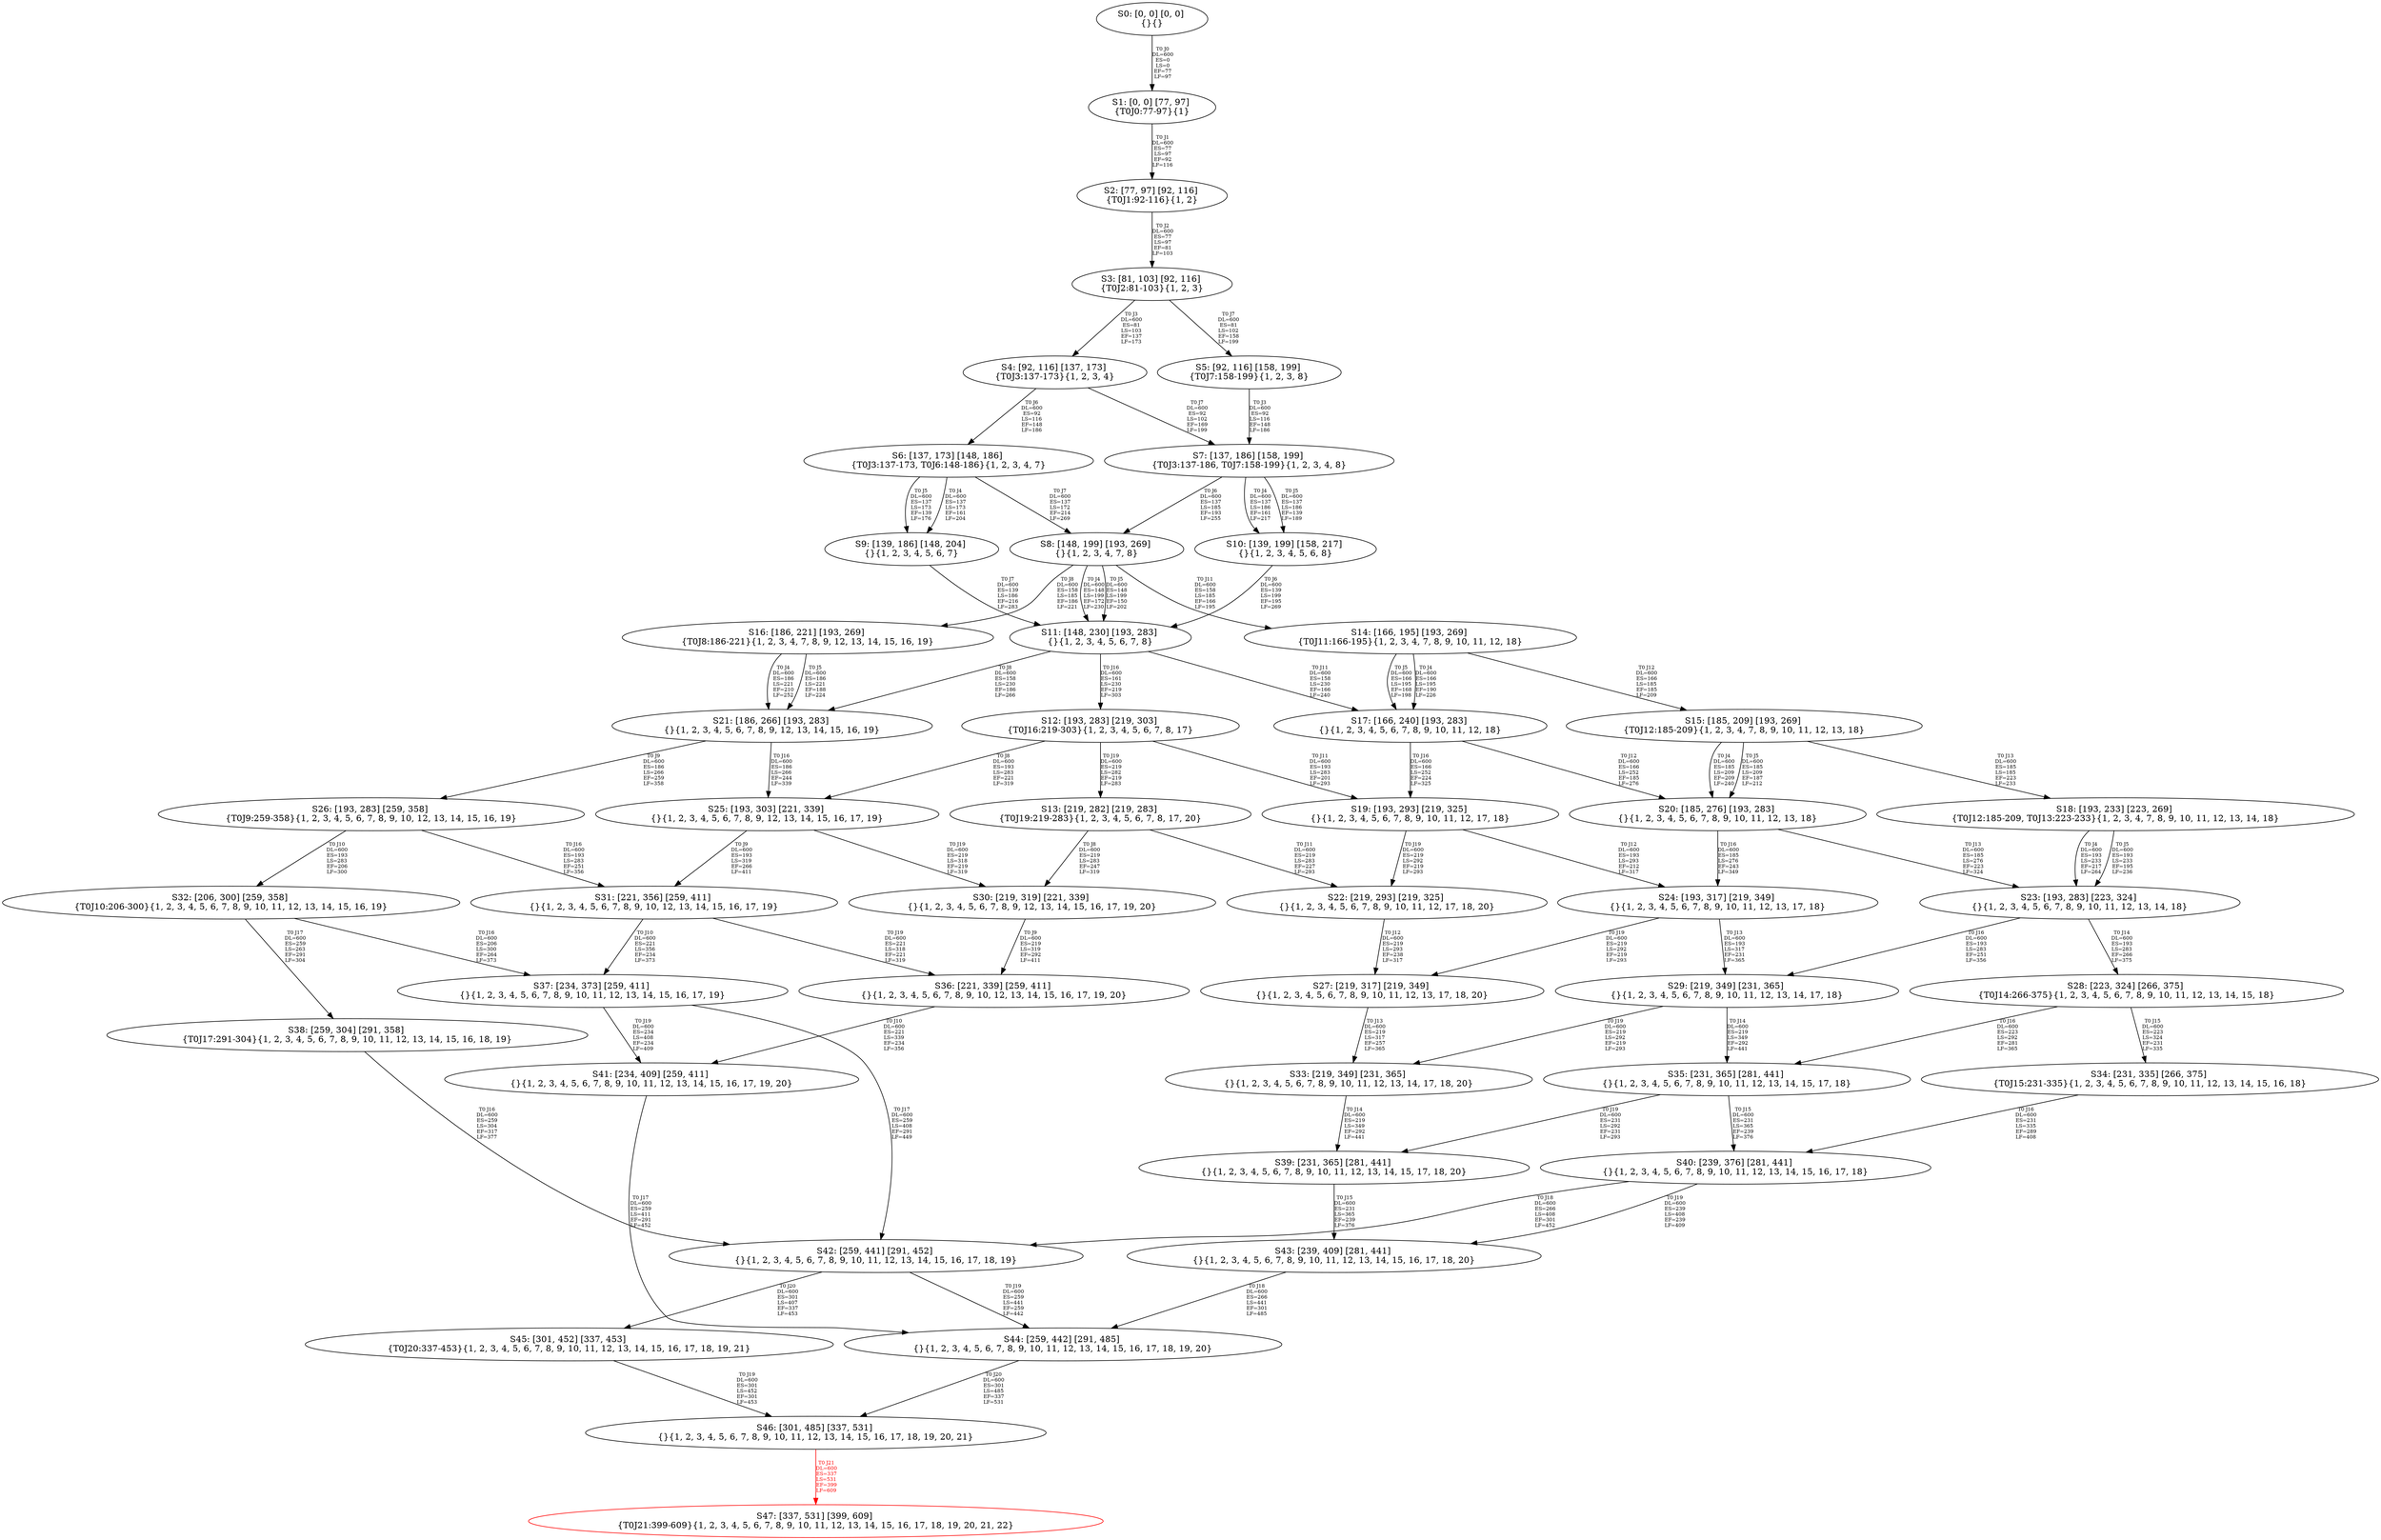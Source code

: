 digraph {
	S0[label="S0: [0, 0] [0, 0] \n{}{}"];
	S1[label="S1: [0, 0] [77, 97] \n{T0J0:77-97}{1}"];
	S2[label="S2: [77, 97] [92, 116] \n{T0J1:92-116}{1, 2}"];
	S3[label="S3: [81, 103] [92, 116] \n{T0J2:81-103}{1, 2, 3}"];
	S4[label="S4: [92, 116] [137, 173] \n{T0J3:137-173}{1, 2, 3, 4}"];
	S5[label="S5: [92, 116] [158, 199] \n{T0J7:158-199}{1, 2, 3, 8}"];
	S6[label="S6: [137, 173] [148, 186] \n{T0J3:137-173, T0J6:148-186}{1, 2, 3, 4, 7}"];
	S7[label="S7: [137, 186] [158, 199] \n{T0J3:137-186, T0J7:158-199}{1, 2, 3, 4, 8}"];
	S8[label="S8: [148, 199] [193, 269] \n{}{1, 2, 3, 4, 7, 8}"];
	S9[label="S9: [139, 186] [148, 204] \n{}{1, 2, 3, 4, 5, 6, 7}"];
	S10[label="S10: [139, 199] [158, 217] \n{}{1, 2, 3, 4, 5, 6, 8}"];
	S11[label="S11: [148, 230] [193, 283] \n{}{1, 2, 3, 4, 5, 6, 7, 8}"];
	S12[label="S12: [193, 283] [219, 303] \n{T0J16:219-303}{1, 2, 3, 4, 5, 6, 7, 8, 17}"];
	S13[label="S13: [219, 282] [219, 283] \n{T0J19:219-283}{1, 2, 3, 4, 5, 6, 7, 8, 17, 20}"];
	S14[label="S14: [166, 195] [193, 269] \n{T0J11:166-195}{1, 2, 3, 4, 7, 8, 9, 10, 11, 12, 18}"];
	S15[label="S15: [185, 209] [193, 269] \n{T0J12:185-209}{1, 2, 3, 4, 7, 8, 9, 10, 11, 12, 13, 18}"];
	S16[label="S16: [186, 221] [193, 269] \n{T0J8:186-221}{1, 2, 3, 4, 7, 8, 9, 12, 13, 14, 15, 16, 19}"];
	S17[label="S17: [166, 240] [193, 283] \n{}{1, 2, 3, 4, 5, 6, 7, 8, 9, 10, 11, 12, 18}"];
	S18[label="S18: [193, 233] [223, 269] \n{T0J12:185-209, T0J13:223-233}{1, 2, 3, 4, 7, 8, 9, 10, 11, 12, 13, 14, 18}"];
	S19[label="S19: [193, 293] [219, 325] \n{}{1, 2, 3, 4, 5, 6, 7, 8, 9, 10, 11, 12, 17, 18}"];
	S20[label="S20: [185, 276] [193, 283] \n{}{1, 2, 3, 4, 5, 6, 7, 8, 9, 10, 11, 12, 13, 18}"];
	S21[label="S21: [186, 266] [193, 283] \n{}{1, 2, 3, 4, 5, 6, 7, 8, 9, 12, 13, 14, 15, 16, 19}"];
	S22[label="S22: [219, 293] [219, 325] \n{}{1, 2, 3, 4, 5, 6, 7, 8, 9, 10, 11, 12, 17, 18, 20}"];
	S23[label="S23: [193, 283] [223, 324] \n{}{1, 2, 3, 4, 5, 6, 7, 8, 9, 10, 11, 12, 13, 14, 18}"];
	S24[label="S24: [193, 317] [219, 349] \n{}{1, 2, 3, 4, 5, 6, 7, 8, 9, 10, 11, 12, 13, 17, 18}"];
	S25[label="S25: [193, 303] [221, 339] \n{}{1, 2, 3, 4, 5, 6, 7, 8, 9, 12, 13, 14, 15, 16, 17, 19}"];
	S26[label="S26: [193, 283] [259, 358] \n{T0J9:259-358}{1, 2, 3, 4, 5, 6, 7, 8, 9, 10, 12, 13, 14, 15, 16, 19}"];
	S27[label="S27: [219, 317] [219, 349] \n{}{1, 2, 3, 4, 5, 6, 7, 8, 9, 10, 11, 12, 13, 17, 18, 20}"];
	S28[label="S28: [223, 324] [266, 375] \n{T0J14:266-375}{1, 2, 3, 4, 5, 6, 7, 8, 9, 10, 11, 12, 13, 14, 15, 18}"];
	S29[label="S29: [219, 349] [231, 365] \n{}{1, 2, 3, 4, 5, 6, 7, 8, 9, 10, 11, 12, 13, 14, 17, 18}"];
	S30[label="S30: [219, 319] [221, 339] \n{}{1, 2, 3, 4, 5, 6, 7, 8, 9, 12, 13, 14, 15, 16, 17, 19, 20}"];
	S31[label="S31: [221, 356] [259, 411] \n{}{1, 2, 3, 4, 5, 6, 7, 8, 9, 10, 12, 13, 14, 15, 16, 17, 19}"];
	S32[label="S32: [206, 300] [259, 358] \n{T0J10:206-300}{1, 2, 3, 4, 5, 6, 7, 8, 9, 10, 11, 12, 13, 14, 15, 16, 19}"];
	S33[label="S33: [219, 349] [231, 365] \n{}{1, 2, 3, 4, 5, 6, 7, 8, 9, 10, 11, 12, 13, 14, 17, 18, 20}"];
	S34[label="S34: [231, 335] [266, 375] \n{T0J15:231-335}{1, 2, 3, 4, 5, 6, 7, 8, 9, 10, 11, 12, 13, 14, 15, 16, 18}"];
	S35[label="S35: [231, 365] [281, 441] \n{}{1, 2, 3, 4, 5, 6, 7, 8, 9, 10, 11, 12, 13, 14, 15, 17, 18}"];
	S36[label="S36: [221, 339] [259, 411] \n{}{1, 2, 3, 4, 5, 6, 7, 8, 9, 10, 12, 13, 14, 15, 16, 17, 19, 20}"];
	S37[label="S37: [234, 373] [259, 411] \n{}{1, 2, 3, 4, 5, 6, 7, 8, 9, 10, 11, 12, 13, 14, 15, 16, 17, 19}"];
	S38[label="S38: [259, 304] [291, 358] \n{T0J17:291-304}{1, 2, 3, 4, 5, 6, 7, 8, 9, 10, 11, 12, 13, 14, 15, 16, 18, 19}"];
	S39[label="S39: [231, 365] [281, 441] \n{}{1, 2, 3, 4, 5, 6, 7, 8, 9, 10, 11, 12, 13, 14, 15, 17, 18, 20}"];
	S40[label="S40: [239, 376] [281, 441] \n{}{1, 2, 3, 4, 5, 6, 7, 8, 9, 10, 11, 12, 13, 14, 15, 16, 17, 18}"];
	S41[label="S41: [234, 409] [259, 411] \n{}{1, 2, 3, 4, 5, 6, 7, 8, 9, 10, 11, 12, 13, 14, 15, 16, 17, 19, 20}"];
	S42[label="S42: [259, 441] [291, 452] \n{}{1, 2, 3, 4, 5, 6, 7, 8, 9, 10, 11, 12, 13, 14, 15, 16, 17, 18, 19}"];
	S43[label="S43: [239, 409] [281, 441] \n{}{1, 2, 3, 4, 5, 6, 7, 8, 9, 10, 11, 12, 13, 14, 15, 16, 17, 18, 20}"];
	S44[label="S44: [259, 442] [291, 485] \n{}{1, 2, 3, 4, 5, 6, 7, 8, 9, 10, 11, 12, 13, 14, 15, 16, 17, 18, 19, 20}"];
	S45[label="S45: [301, 452] [337, 453] \n{T0J20:337-453}{1, 2, 3, 4, 5, 6, 7, 8, 9, 10, 11, 12, 13, 14, 15, 16, 17, 18, 19, 21}"];
	S46[label="S46: [301, 485] [337, 531] \n{}{1, 2, 3, 4, 5, 6, 7, 8, 9, 10, 11, 12, 13, 14, 15, 16, 17, 18, 19, 20, 21}"];
	S47[label="S47: [337, 531] [399, 609] \n{T0J21:399-609}{1, 2, 3, 4, 5, 6, 7, 8, 9, 10, 11, 12, 13, 14, 15, 16, 17, 18, 19, 20, 21, 22}"];
	S0 -> S1[label="T0 J0\nDL=600\nES=0\nLS=0\nEF=77\nLF=97",fontsize=8];
	S1 -> S2[label="T0 J1\nDL=600\nES=77\nLS=97\nEF=92\nLF=116",fontsize=8];
	S2 -> S3[label="T0 J2\nDL=600\nES=77\nLS=97\nEF=81\nLF=103",fontsize=8];
	S3 -> S4[label="T0 J3\nDL=600\nES=81\nLS=103\nEF=137\nLF=173",fontsize=8];
	S3 -> S5[label="T0 J7\nDL=600\nES=81\nLS=102\nEF=158\nLF=199",fontsize=8];
	S4 -> S6[label="T0 J6\nDL=600\nES=92\nLS=116\nEF=148\nLF=186",fontsize=8];
	S4 -> S7[label="T0 J7\nDL=600\nES=92\nLS=102\nEF=169\nLF=199",fontsize=8];
	S5 -> S7[label="T0 J3\nDL=600\nES=92\nLS=116\nEF=148\nLF=186",fontsize=8];
	S6 -> S9[label="T0 J4\nDL=600\nES=137\nLS=173\nEF=161\nLF=204",fontsize=8];
	S6 -> S9[label="T0 J5\nDL=600\nES=137\nLS=173\nEF=139\nLF=176",fontsize=8];
	S6 -> S8[label="T0 J7\nDL=600\nES=137\nLS=172\nEF=214\nLF=269",fontsize=8];
	S7 -> S10[label="T0 J4\nDL=600\nES=137\nLS=186\nEF=161\nLF=217",fontsize=8];
	S7 -> S10[label="T0 J5\nDL=600\nES=137\nLS=186\nEF=139\nLF=189",fontsize=8];
	S7 -> S8[label="T0 J6\nDL=600\nES=137\nLS=185\nEF=193\nLF=255",fontsize=8];
	S8 -> S11[label="T0 J4\nDL=600\nES=148\nLS=199\nEF=172\nLF=230",fontsize=8];
	S8 -> S11[label="T0 J5\nDL=600\nES=148\nLS=199\nEF=150\nLF=202",fontsize=8];
	S8 -> S16[label="T0 J8\nDL=600\nES=158\nLS=185\nEF=186\nLF=221",fontsize=8];
	S8 -> S14[label="T0 J11\nDL=600\nES=158\nLS=185\nEF=166\nLF=195",fontsize=8];
	S9 -> S11[label="T0 J7\nDL=600\nES=139\nLS=186\nEF=216\nLF=283",fontsize=8];
	S10 -> S11[label="T0 J6\nDL=600\nES=139\nLS=199\nEF=195\nLF=269",fontsize=8];
	S11 -> S21[label="T0 J8\nDL=600\nES=158\nLS=230\nEF=186\nLF=266",fontsize=8];
	S11 -> S17[label="T0 J11\nDL=600\nES=158\nLS=230\nEF=166\nLF=240",fontsize=8];
	S11 -> S12[label="T0 J16\nDL=600\nES=161\nLS=230\nEF=219\nLF=303",fontsize=8];
	S12 -> S25[label="T0 J8\nDL=600\nES=193\nLS=283\nEF=221\nLF=319",fontsize=8];
	S12 -> S19[label="T0 J11\nDL=600\nES=193\nLS=283\nEF=201\nLF=293",fontsize=8];
	S12 -> S13[label="T0 J19\nDL=600\nES=219\nLS=282\nEF=219\nLF=283",fontsize=8];
	S13 -> S30[label="T0 J8\nDL=600\nES=219\nLS=283\nEF=247\nLF=319",fontsize=8];
	S13 -> S22[label="T0 J11\nDL=600\nES=219\nLS=283\nEF=227\nLF=293",fontsize=8];
	S14 -> S17[label="T0 J4\nDL=600\nES=166\nLS=195\nEF=190\nLF=226",fontsize=8];
	S14 -> S17[label="T0 J5\nDL=600\nES=166\nLS=195\nEF=168\nLF=198",fontsize=8];
	S14 -> S15[label="T0 J12\nDL=600\nES=166\nLS=185\nEF=185\nLF=209",fontsize=8];
	S15 -> S20[label="T0 J4\nDL=600\nES=185\nLS=209\nEF=209\nLF=240",fontsize=8];
	S15 -> S20[label="T0 J5\nDL=600\nES=185\nLS=209\nEF=187\nLF=212",fontsize=8];
	S15 -> S18[label="T0 J13\nDL=600\nES=185\nLS=185\nEF=223\nLF=233",fontsize=8];
	S16 -> S21[label="T0 J4\nDL=600\nES=186\nLS=221\nEF=210\nLF=252",fontsize=8];
	S16 -> S21[label="T0 J5\nDL=600\nES=186\nLS=221\nEF=188\nLF=224",fontsize=8];
	S17 -> S20[label="T0 J12\nDL=600\nES=166\nLS=252\nEF=185\nLF=276",fontsize=8];
	S17 -> S19[label="T0 J16\nDL=600\nES=166\nLS=252\nEF=224\nLF=325",fontsize=8];
	S18 -> S23[label="T0 J4\nDL=600\nES=193\nLS=233\nEF=217\nLF=264",fontsize=8];
	S18 -> S23[label="T0 J5\nDL=600\nES=193\nLS=233\nEF=195\nLF=236",fontsize=8];
	S19 -> S24[label="T0 J12\nDL=600\nES=193\nLS=293\nEF=212\nLF=317",fontsize=8];
	S19 -> S22[label="T0 J19\nDL=600\nES=219\nLS=292\nEF=219\nLF=293",fontsize=8];
	S20 -> S23[label="T0 J13\nDL=600\nES=185\nLS=276\nEF=223\nLF=324",fontsize=8];
	S20 -> S24[label="T0 J16\nDL=600\nES=185\nLS=276\nEF=243\nLF=349",fontsize=8];
	S21 -> S26[label="T0 J9\nDL=600\nES=186\nLS=266\nEF=259\nLF=358",fontsize=8];
	S21 -> S25[label="T0 J16\nDL=600\nES=186\nLS=266\nEF=244\nLF=339",fontsize=8];
	S22 -> S27[label="T0 J12\nDL=600\nES=219\nLS=293\nEF=238\nLF=317",fontsize=8];
	S23 -> S28[label="T0 J14\nDL=600\nES=193\nLS=283\nEF=266\nLF=375",fontsize=8];
	S23 -> S29[label="T0 J16\nDL=600\nES=193\nLS=283\nEF=251\nLF=356",fontsize=8];
	S24 -> S29[label="T0 J13\nDL=600\nES=193\nLS=317\nEF=231\nLF=365",fontsize=8];
	S24 -> S27[label="T0 J19\nDL=600\nES=219\nLS=292\nEF=219\nLF=293",fontsize=8];
	S25 -> S31[label="T0 J9\nDL=600\nES=193\nLS=319\nEF=266\nLF=411",fontsize=8];
	S25 -> S30[label="T0 J19\nDL=600\nES=219\nLS=318\nEF=219\nLF=319",fontsize=8];
	S26 -> S32[label="T0 J10\nDL=600\nES=193\nLS=283\nEF=206\nLF=300",fontsize=8];
	S26 -> S31[label="T0 J16\nDL=600\nES=193\nLS=283\nEF=251\nLF=356",fontsize=8];
	S27 -> S33[label="T0 J13\nDL=600\nES=219\nLS=317\nEF=257\nLF=365",fontsize=8];
	S28 -> S34[label="T0 J15\nDL=600\nES=223\nLS=324\nEF=231\nLF=335",fontsize=8];
	S28 -> S35[label="T0 J16\nDL=600\nES=223\nLS=292\nEF=281\nLF=365",fontsize=8];
	S29 -> S35[label="T0 J14\nDL=600\nES=219\nLS=349\nEF=292\nLF=441",fontsize=8];
	S29 -> S33[label="T0 J19\nDL=600\nES=219\nLS=292\nEF=219\nLF=293",fontsize=8];
	S30 -> S36[label="T0 J9\nDL=600\nES=219\nLS=319\nEF=292\nLF=411",fontsize=8];
	S31 -> S37[label="T0 J10\nDL=600\nES=221\nLS=356\nEF=234\nLF=373",fontsize=8];
	S31 -> S36[label="T0 J19\nDL=600\nES=221\nLS=318\nEF=221\nLF=319",fontsize=8];
	S32 -> S37[label="T0 J16\nDL=600\nES=206\nLS=300\nEF=264\nLF=373",fontsize=8];
	S32 -> S38[label="T0 J17\nDL=600\nES=259\nLS=263\nEF=291\nLF=304",fontsize=8];
	S33 -> S39[label="T0 J14\nDL=600\nES=219\nLS=349\nEF=292\nLF=441",fontsize=8];
	S34 -> S40[label="T0 J16\nDL=600\nES=231\nLS=335\nEF=289\nLF=408",fontsize=8];
	S35 -> S40[label="T0 J15\nDL=600\nES=231\nLS=365\nEF=239\nLF=376",fontsize=8];
	S35 -> S39[label="T0 J19\nDL=600\nES=231\nLS=292\nEF=231\nLF=293",fontsize=8];
	S36 -> S41[label="T0 J10\nDL=600\nES=221\nLS=339\nEF=234\nLF=356",fontsize=8];
	S37 -> S42[label="T0 J17\nDL=600\nES=259\nLS=408\nEF=291\nLF=449",fontsize=8];
	S37 -> S41[label="T0 J19\nDL=600\nES=234\nLS=408\nEF=234\nLF=409",fontsize=8];
	S38 -> S42[label="T0 J16\nDL=600\nES=259\nLS=304\nEF=317\nLF=377",fontsize=8];
	S39 -> S43[label="T0 J15\nDL=600\nES=231\nLS=365\nEF=239\nLF=376",fontsize=8];
	S40 -> S42[label="T0 J18\nDL=600\nES=266\nLS=408\nEF=301\nLF=452",fontsize=8];
	S40 -> S43[label="T0 J19\nDL=600\nES=239\nLS=408\nEF=239\nLF=409",fontsize=8];
	S41 -> S44[label="T0 J17\nDL=600\nES=259\nLS=411\nEF=291\nLF=452",fontsize=8];
	S42 -> S44[label="T0 J19\nDL=600\nES=259\nLS=441\nEF=259\nLF=442",fontsize=8];
	S42 -> S45[label="T0 J20\nDL=600\nES=301\nLS=407\nEF=337\nLF=453",fontsize=8];
	S43 -> S44[label="T0 J18\nDL=600\nES=266\nLS=441\nEF=301\nLF=485",fontsize=8];
	S44 -> S46[label="T0 J20\nDL=600\nES=301\nLS=485\nEF=337\nLF=531",fontsize=8];
	S45 -> S46[label="T0 J19\nDL=600\nES=301\nLS=452\nEF=301\nLF=453",fontsize=8];
	S46 -> S47[label="T0 J21\nDL=600\nES=337\nLS=531\nEF=399\nLF=609",color=Red,fontcolor=Red,fontsize=8];
S47[color=Red];
}
